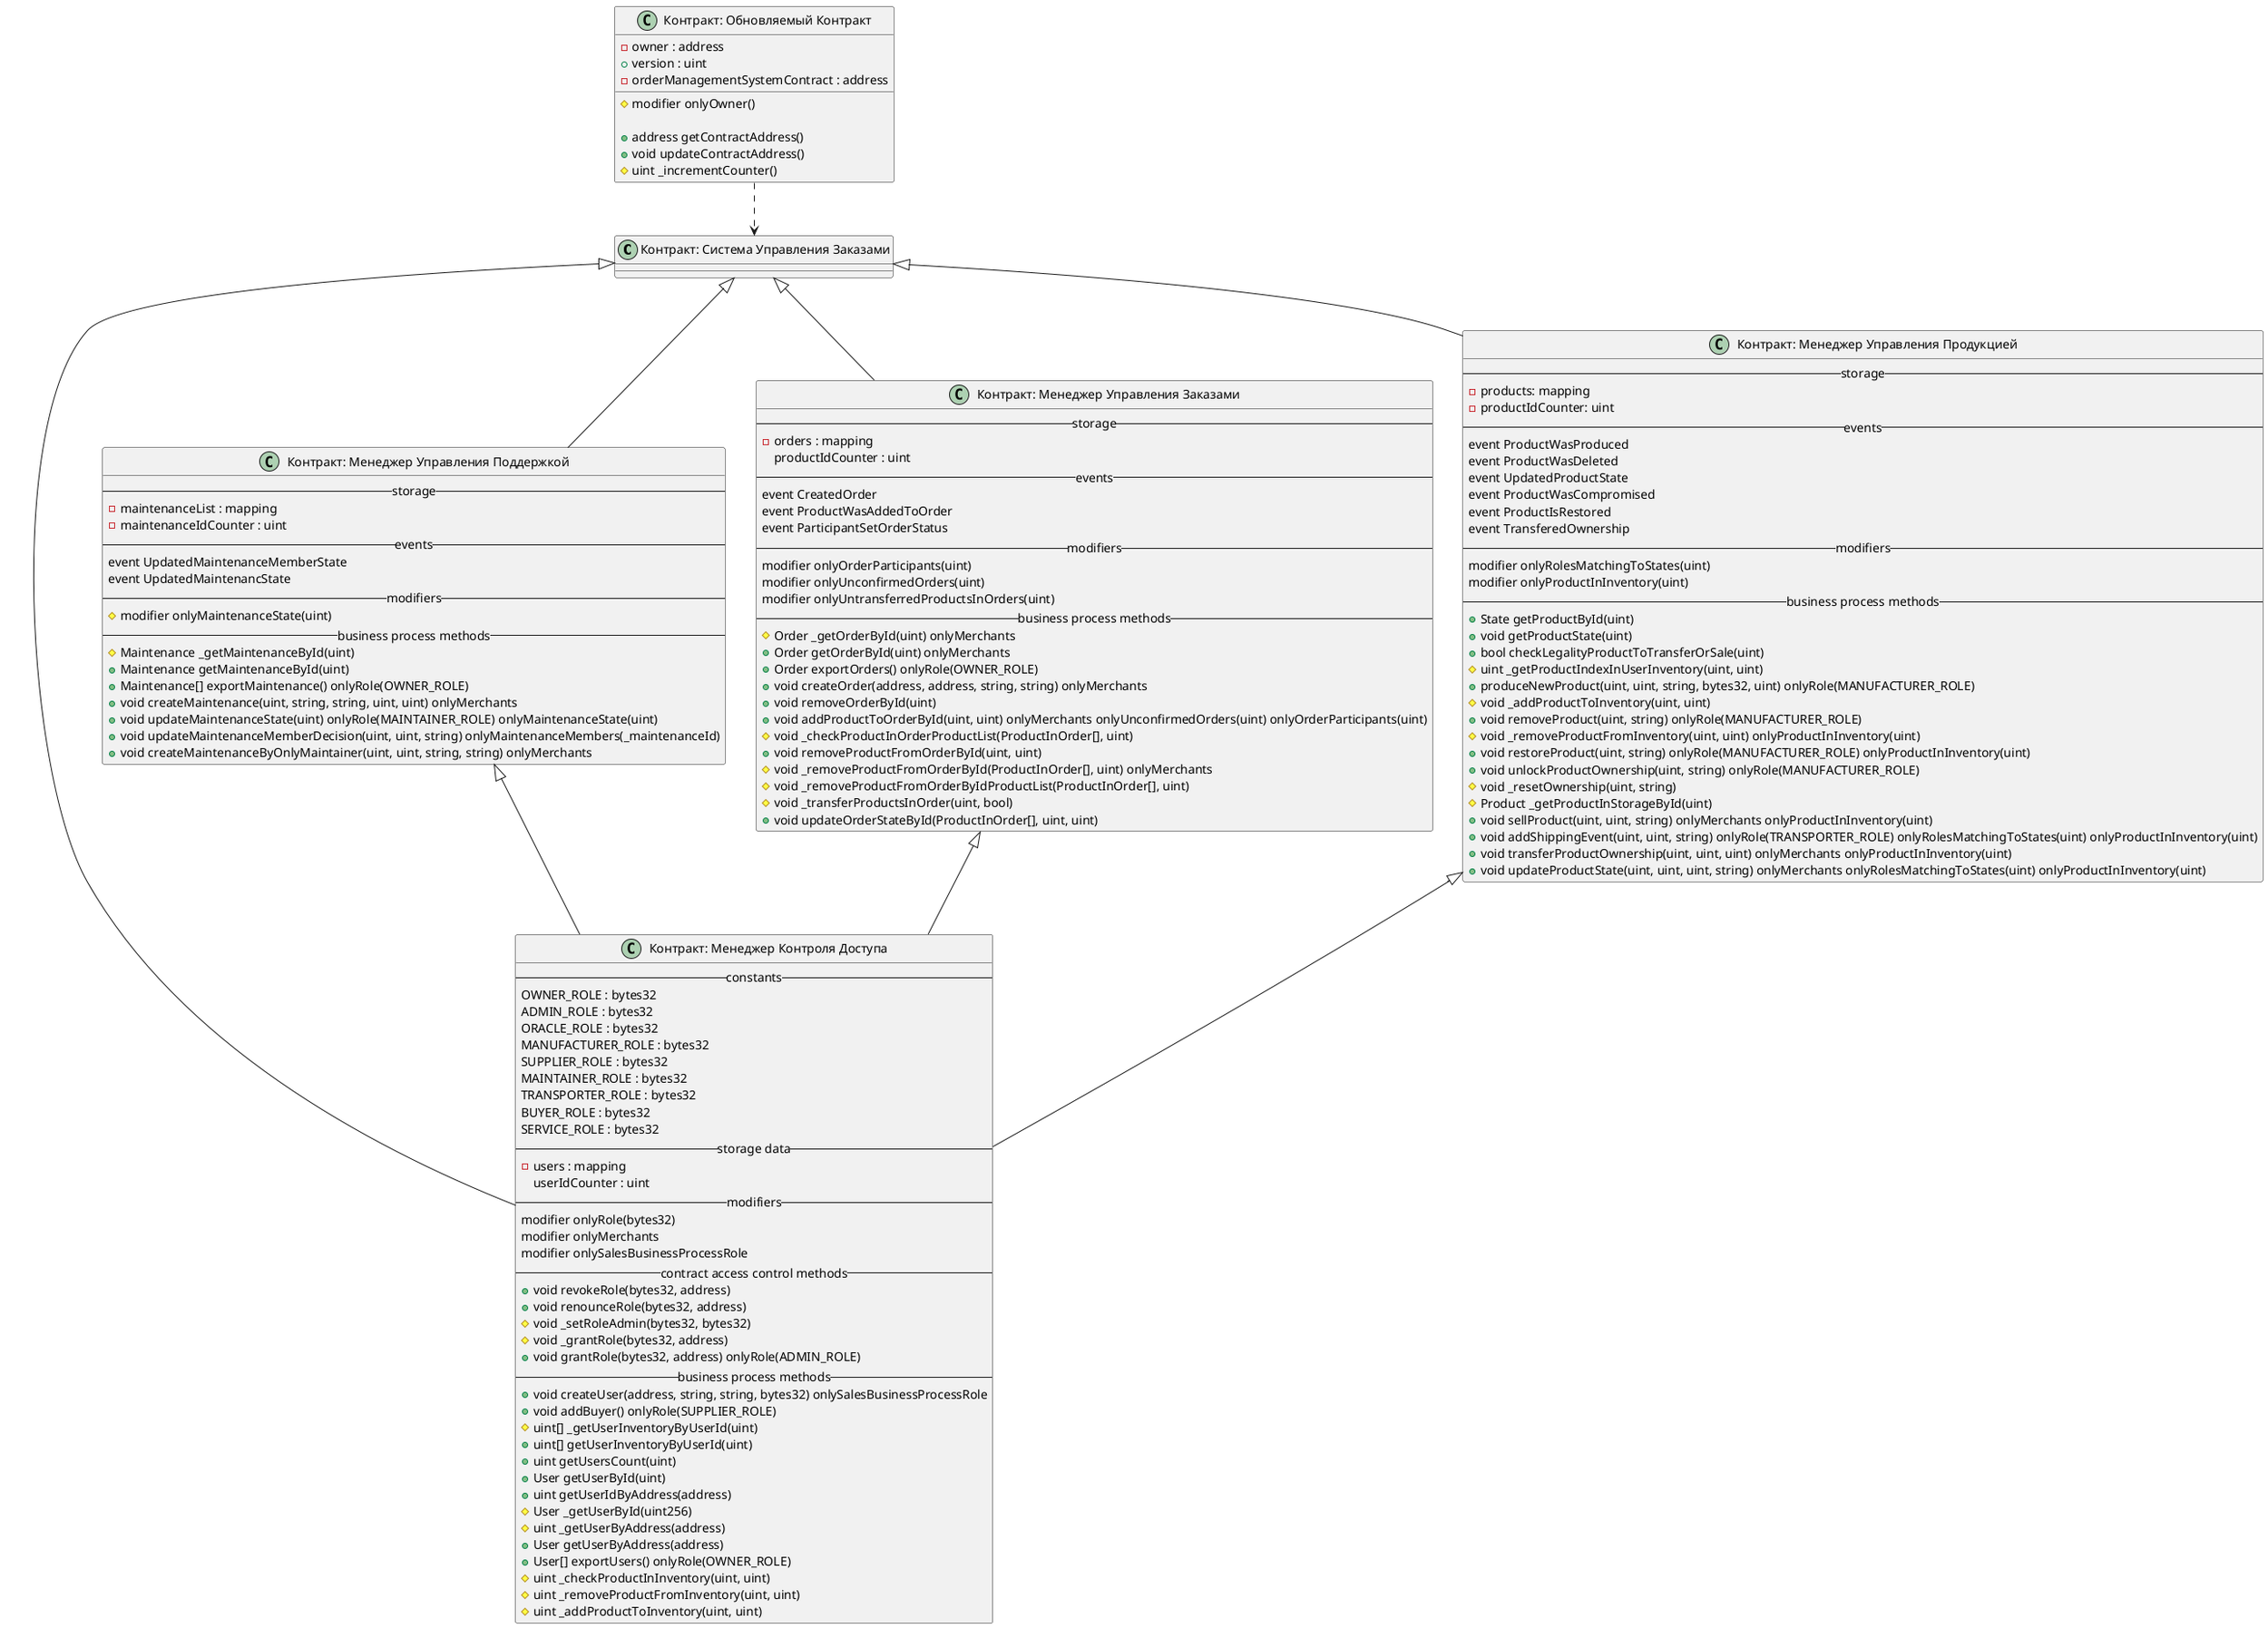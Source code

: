 @startuml 'smart contracts classes'

' class OrderManagementSystem as "Контракт: Система Управления Заказами"
' class OrderManagementSystemUpgradable as "Контракт: Обновляемый Контракт"

' class AccessControlManager as "Контракт: Менеджер Контроля Доступа"
' class MaintenanceManager as "Контракт: Менеджер Управления Поддержкой"
' class OrdersManager as "Контракт:  Менеджер Управления Заказами"
' class ProductsManager as "Контракт:  Менеджер Управления Продукцией"

class OrderManagementSystem  as "Контракт: Система Управления Заказами" 

class OrderManagementSystemUpgradable as "Контракт: Обновляемый Контракт" {
    - owner : address
    + version : uint
    - orderManagementSystemContract : address

    # modifier onlyOwner()

    + address getContractAddress()
    + void updateContractAddress()
    # uint _incrementCounter()
}


class AccessControlManager as "Контракт: Менеджер Контроля Доступа" {
    -- constants --
    OWNER_ROLE : bytes32
    ADMIN_ROLE : bytes32
    ORACLE_ROLE : bytes32
    MANUFACTURER_ROLE : bytes32
    SUPPLIER_ROLE : bytes32
    MAINTAINER_ROLE : bytes32
    TRANSPORTER_ROLE : bytes32
    BUYER_ROLE : bytes32
    SERVICE_ROLE : bytes32
    -- storage data --
    - users : mapping
    userIdCounter : uint
    -- modifiers --
    modifier onlyRole(bytes32)
    modifier onlyMerchants
    modifier onlySalesBusinessProcessRole
    -- сontract access control methods --
    + void revokeRole(bytes32, address)
    + void renounceRole(bytes32, address)
    # void _setRoleAdmin(bytes32, bytes32)
    # void _grantRole(bytes32, address)
    + void grantRole(bytes32, address) onlyRole(ADMIN_ROLE)
    -- business process methods --
    + void createUser(address, string, string, bytes32) onlySalesBusinessProcessRole
    + void addBuyer() onlyRole(SUPPLIER_ROLE)
    # uint[] _getUserInventoryByUserId(uint)
    + uint[] getUserInventoryByUserId(uint)
    + uint getUsersCount(uint)
    + User getUserById(uint)
    + uint getUserIdByAddress(address)
    # User _getUserById(uint256)
    # uint _getUserByAddress(address)
    + User getUserByAddress(address)
    + User[] exportUsers() onlyRole(OWNER_ROLE)
    # uint _checkProductInInventory(uint, uint)
    # uint _removeProductFromInventory(uint, uint)
    # uint _addProductToInventory(uint, uint)
}

class MaintenanceManager as "Контракт: Менеджер Управления Поддержкой" {
    -- storage --
    - maintenanceList : mapping
    - maintenanceIdCounter : uint
    -- events --
    event UpdatedMaintenanceMemberState
    event UpdatedMaintenancState
    -- modifiers --
    # modifier onlyMaintenanceState(uint)
    -- business process methods --
    # Maintenance _getMaintenanceById(uint)
    + Maintenance getMaintenanceById(uint)
    + Maintenance[] exportMaintenance() onlyRole(OWNER_ROLE)
    + void createMaintenance(uint, string, string, uint, uint) onlyMerchants
    + void updateMaintenanceState(uint) onlyRole(MAINTAINER_ROLE) onlyMaintenanceState(uint)
    + void updateMaintenanceMemberDecision(uint, uint, string) onlyMaintenanceMembers(_maintenanceId)
    + void createMaintenanceByOnlyMaintainer(uint, uint, string, string) onlyMerchants
}

class OrdersManager as "Контракт: Менеджер Управления Заказами" {
    -- storage --
    - orders : mapping
    productIdCounter : uint
    -- events --
    event CreatedOrder
    event ProductWasAddedToOrder
    event ParticipantSetOrderStatus
    -- modifiers --
    modifier onlyOrderParticipants(uint)
    modifier onlyUnconfirmedOrders(uint)
    modifier onlyUntransferredProductsInOrders(uint)
    -- business process methods --
    # Order _getOrderById(uint) onlyMerchants
    + Order getOrderById(uint) onlyMerchants
    + Order exportOrders() onlyRole(OWNER_ROLE)
    + void createOrder(address, address, string, string) onlyMerchants
    + void removeOrderById(uint)
    + void addProductToOrderById(uint, uint) onlyMerchants onlyUnconfirmedOrders(uint) onlyOrderParticipants(uint)
    # void _checkProductInOrderProductList(ProductInOrder[], uint)
    + void removeProductFromOrderById(uint, uint)
    # void _removeProductFromOrderById(ProductInOrder[], uint) onlyMerchants
    # void _removeProductFromOrderByIdProductList(ProductInOrder[], uint)
    # void _transferProductsInOrder(uint, bool)
    + void updateOrderStateById(ProductInOrder[], uint, uint)
}

class ProductsManager as "Контракт: Менеджер Управления Продукцией" {
    -- storage --
    - products: mapping
    - productIdCounter: uint
    -- events --
    event ProductWasProduced
    event ProductWasDeleted
    event UpdatedProductState
    event ProductWasCompromised
    event ProductIsRestored
    event TransferedOwnership
    -- modifiers --
    modifier onlyRolesMatchingToStates(uint)
    modifier onlyProductInInventory(uint)
    -- business process methods --
    + State getProductById(uint)
    + void getProductState(uint)
    + bool checkLegalityProductToTransferOrSale(uint)
    # uint _getProductIndexInUserInventory(uint, uint)
    + produceNewProduct(uint, uint, string, bytes32, uint) onlyRole(MANUFACTURER_ROLE)
    # void _addProductToInventory(uint, uint)
    + void removeProduct(uint, string) onlyRole(MANUFACTURER_ROLE)
    # void _removeProductFromInventory(uint, uint) onlyProductInInventory(uint)
    + void restoreProduct(uint, string) onlyRole(MANUFACTURER_ROLE) onlyProductInInventory(uint)
    + void unlockProductOwnership(uint, string) onlyRole(MANUFACTURER_ROLE)
    # void _resetOwnership(uint, string)
    # Product _getProductInStorageById(uint)
    + void sellProduct(uint, uint, string) onlyMerchants onlyProductInInventory(uint)
    + void addShippingEvent(uint, uint, string) onlyRole(TRANSPORTER_ROLE) onlyRolesMatchingToStates(uint) onlyProductInInventory(uint)
    + void transferProductOwnership(uint, uint, uint) onlyMerchants onlyProductInInventory(uint)
    + void updateProductState(uint, uint, uint, string) onlyMerchants onlyRolesMatchingToStates(uint) onlyProductInInventory(uint)
}



OrderManagementSystemUpgradable ..> OrderManagementSystem
OrderManagementSystem <|-- AccessControlManager
OrderManagementSystem <|-- MaintenanceManager
OrderManagementSystem <|-- OrdersManager
OrderManagementSystem <|-- ProductsManager

MaintenanceManager <|-- AccessControlManager
OrdersManager <|-- AccessControlManager
ProductsManager <|-- AccessControlManager





@enduml